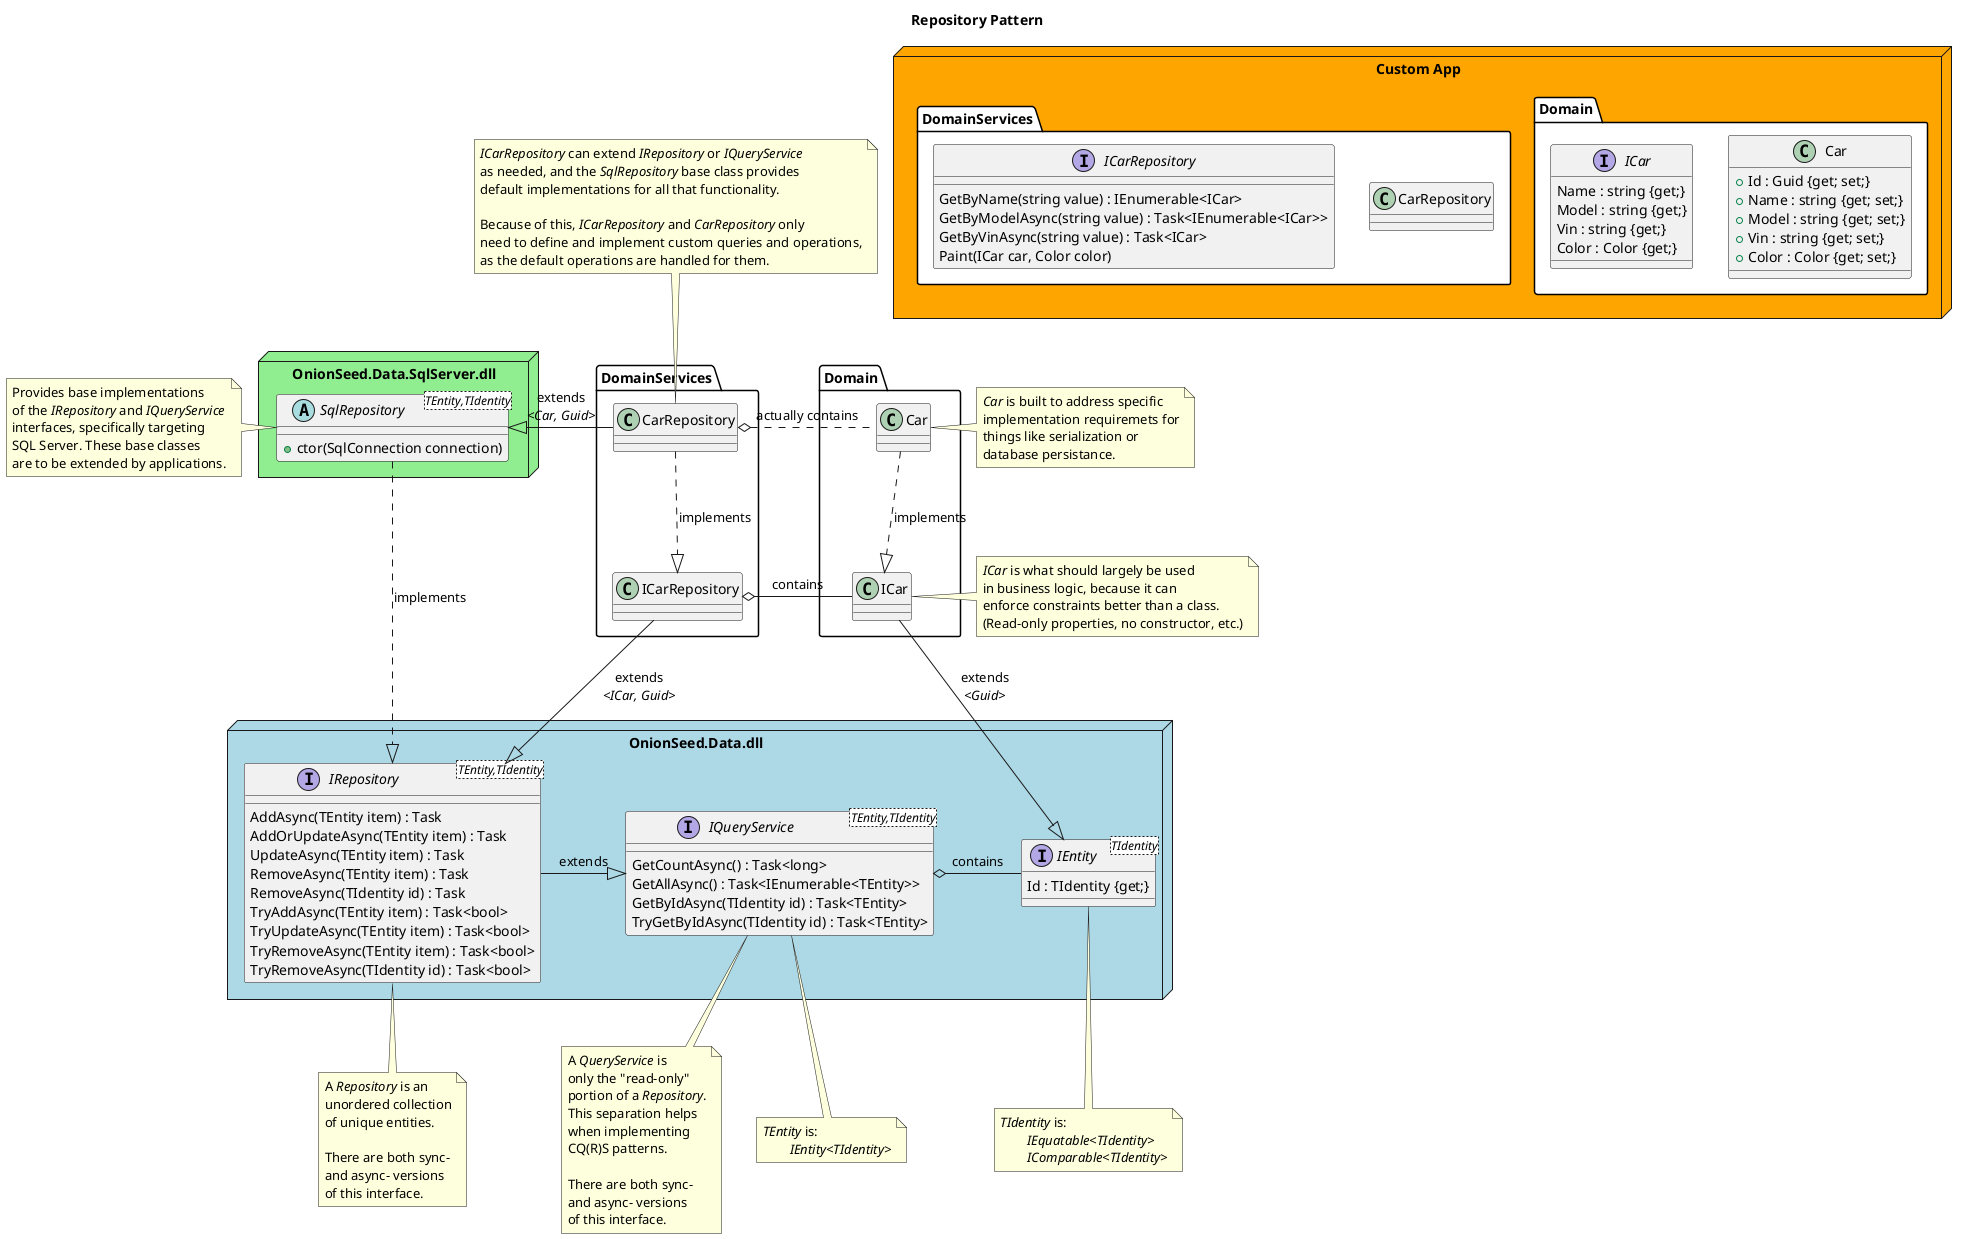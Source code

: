 @startuml Repository

!define NamespaceColor #White

title Repository Pattern

node "Custom App" as App #Orange {
	namespace Domain NamespaceColor {
		class Car {
			+ Id : Guid {get; set;}
			+ Name : string {get; set;}
			+ Model : string {get; set;}
			+ Vin : string {get; set;}
			+ Color : Color {get; set;}
		}

		interface ICar {
			Name : string {get;}
			Model : string {get;}
			Vin : string {get;}
			Color : Color {get;}
		}
	}

	namespace DomainServices NamespaceColor {
		class CarRepository

		interface ICarRepository {
			GetByName(string value) : IEnumerable<ICar>
			GetByModelAsync(string value) : Task<IEnumerable<ICar>>
			GetByVinAsync(string value) : Task<ICar>
			Paint(ICar car, Color color)
		}
	}
}

node "OnionSeed.Data.SqlServer.dll" as SqlServer #LightGreen {
	abstract class SqlRepository<TEntity,TIdentity> {
		+ ctor(SqlConnection connection)
	}
}

node "OnionSeed.Data.dll" as OnionSeed #LightBlue {
	interface IRepository<TEntity,TIdentity> {
		AddAsync(TEntity item) : Task
		AddOrUpdateAsync(TEntity item) : Task
		UpdateAsync(TEntity item) : Task
		RemoveAsync(TEntity item) : Task
		RemoveAsync(TIdentity id) : Task
		TryAddAsync(TEntity item) : Task<bool>
		TryUpdateAsync(TEntity item) : Task<bool>
		TryRemoveAsync(TEntity item) : Task<bool>
		TryRemoveAsync(TIdentity id) : Task<bool>
	}

	interface IQueryService<TEntity,TIdentity> {
		GetCountAsync() : Task<long>
		GetAllAsync() : Task<IEnumerable<TEntity>>
		GetByIdAsync(TIdentity id) : Task<TEntity>
		TryGetByIdAsync(TIdentity id) : Task<TEntity>
	}

	interface IEntity<TIdentity> {
		Id : TIdentity {get;}
	}
}

note left of SqlRepository
	Provides base implementations
	of the <i>IRepository</i> and <i>IQueryService</i>
	interfaces, specifically targeting
	SQL Server. These base classes
	are to be extended by applications.
end note

SqlRepository <|- DomainServices.CarRepository : extends\n<i><Car, Guid></i>
SqlRepository ...|> IRepository : implements

DomainServices.CarRepository o. Domain.Car : actually contains
DomainServices.CarRepository ..|> DomainServices.ICarRepository : implements

Domain.Car ..|> Domain.ICar : implements

DomainServices.ICarRepository o- Domain.ICar : contains
DomainServices.ICarRepository --|> IRepository : extends\n<i><ICar, Guid></i>

Domain.ICar --|> IEntity : extends\n<i><Guid></i>

IRepository -|> IQueryService : extends

IQueryService o- IEntity : contains

note top of DomainServices.CarRepository
	<i>ICarRepository</i> can extend <i>IRepository</i> or <i>IQueryService</i>
	as needed, and the <i>SqlRepository</i> base class provides
	default implementations for all that functionality.

	Because of this, <i>ICarRepository</i> and <i>CarRepository</i> only
	need to define and implement custom queries and operations,
	as the default operations are handled for them.
end note

note right of Domain.Car
	<i>Car</i> is built to address specific
	implementation requiremets for
	things like serialization or
	database persistance.
end note

note right of Domain.ICar
	<i>ICar</i> is what should largely be used
	in business logic, because it can
	enforce constraints better than a class.
	(Read-only properties, no constructor, etc.)
end note

note bottom of IRepository
	A <i>Repository</i> is an
	unordered collection
	of unique entities.

	There are both sync-
	and async- versions
	of this interface.
end note

note bottom of IQueryService
	A <i>QueryService</i> is
	only the "read-only"
	portion of a <i>Repository</i>.
	This separation helps 
	when implementing
	CQ(R)S patterns.

	There are both sync-
	and async- versions
	of this interface.
end note

note bottom of IQueryService
	<i>TEntity</i> is:
		<i>IEntity<TIdentity></i>
end note

note bottom of IEntity
	<i>TIdentity</i> is:
		<i>IEquatable<TIdentity></i>
		<i>IComparable<TIdentity></i>
end note

@enduml
